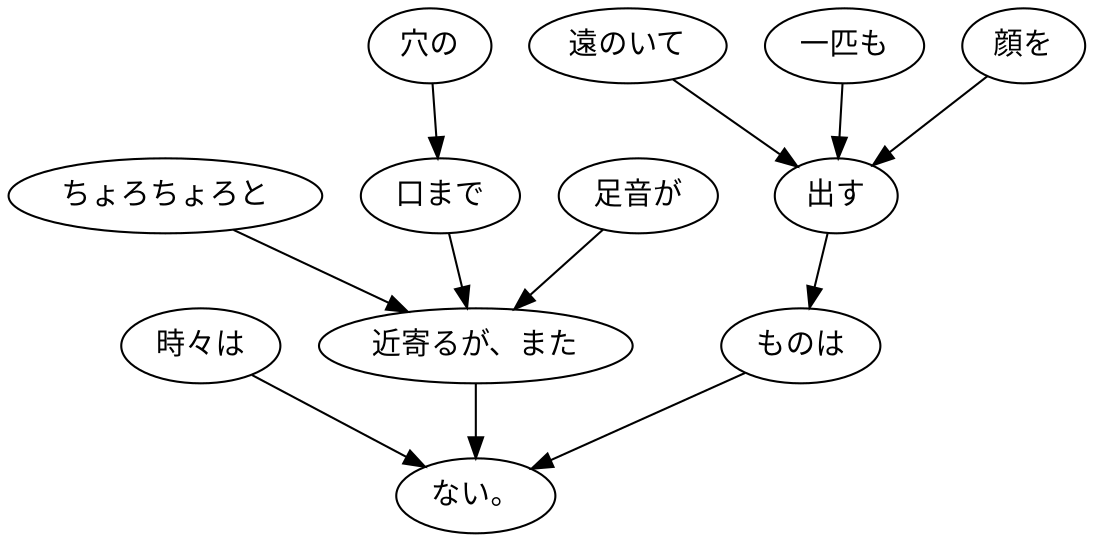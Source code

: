 digraph graph3301 {
	node0 [label="時々は"];
	node1 [label="ちょろちょろと"];
	node2 [label="穴の"];
	node3 [label="口まで"];
	node4 [label="足音が"];
	node5 [label="近寄るが、また"];
	node6 [label="遠のいて"];
	node7 [label="一匹も"];
	node8 [label="顔を"];
	node9 [label="出す"];
	node10 [label="ものは"];
	node11 [label="ない。"];
	node0 -> node11;
	node1 -> node5;
	node2 -> node3;
	node3 -> node5;
	node4 -> node5;
	node5 -> node11;
	node6 -> node9;
	node7 -> node9;
	node8 -> node9;
	node9 -> node10;
	node10 -> node11;
}
